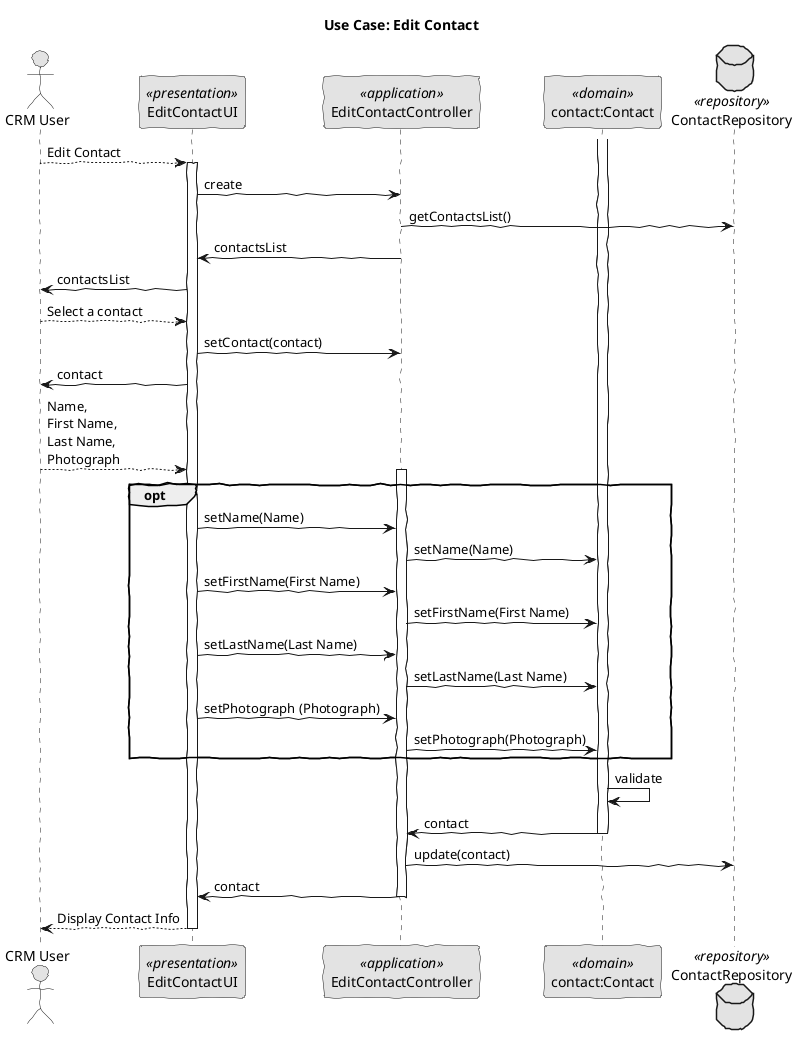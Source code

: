 @startuml uc_edit_contact_design.png
skinparam handwritten true
skinparam monochrome true
skinparam packageStyle rect
skinparam defaultFontName FG Virgil
skinparam shadowing false

title Use Case: Edit Contact

actor "CRM User" as Actor  
participant EditContactUI as UI <<presentation>>
participant EditContactController as Controller <<application>>
participant "contact:Contact" as Domain <<domain>>
database ContactRepository as Repository <<repository>>

Actor --> UI: Edit Contact
activate UI
    UI -> Controller: create
    Controller -> Repository: getContactsList()
    Controller -> UI: contactsList
    UI -> Actor: contactsList
    Actor --> UI: Select a contact
    UI -> Controller: setContact(contact)
    UI -> Actor: contact

    Actor --> UI: Name,\nFirst Name,\nLast Name,\nPhotograph
    activate Controller

        opt
            UI->Controller: setName(Name)
            Controller->Domain:setName(Name)

            UI->Controller: setFirstName(First Name)
            Controller->Domain:setFirstName(First Name)

            UI->Controller: setLastName(Last Name)
            Controller->Domain:setLastName(Last Name)

            UI->Controller: setPhotograph (Photograph)
            Controller->Domain:setPhotograph(Photograph)
        end

        activate Domain
            Domain -> Domain: validate
            Domain -> Controller: contact
        deactivate Domain
        Controller -> Repository: update(contact)
        Controller -> UI: contact
    deactivate Controller
    UI --> Actor: Display Contact Info
deactivate UI

@enduml